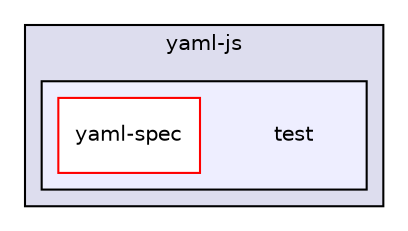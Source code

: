 digraph "gulp-src/node_modules/gulp-html-to-json/node_modules/front-matter/node_modules/yaml-js/test" {
  compound=true
  node [ fontsize="10", fontname="Helvetica"];
  edge [ labelfontsize="10", labelfontname="Helvetica"];
  subgraph clusterdir_2ca7c3ae2cb011a44374842bb8bdf4c0 {
    graph [ bgcolor="#ddddee", pencolor="black", label="yaml-js" fontname="Helvetica", fontsize="10", URL="dir_2ca7c3ae2cb011a44374842bb8bdf4c0.html"]
  subgraph clusterdir_69843497fb0582ddbeae505bcfb67ff6 {
    graph [ bgcolor="#eeeeff", pencolor="black", label="" URL="dir_69843497fb0582ddbeae505bcfb67ff6.html"];
    dir_69843497fb0582ddbeae505bcfb67ff6 [shape=plaintext label="test"];
    dir_0e7b487831dad3315558b0905367d70f [shape=box label="yaml-spec" color="red" fillcolor="white" style="filled" URL="dir_0e7b487831dad3315558b0905367d70f.html"];
  }
  }
}
